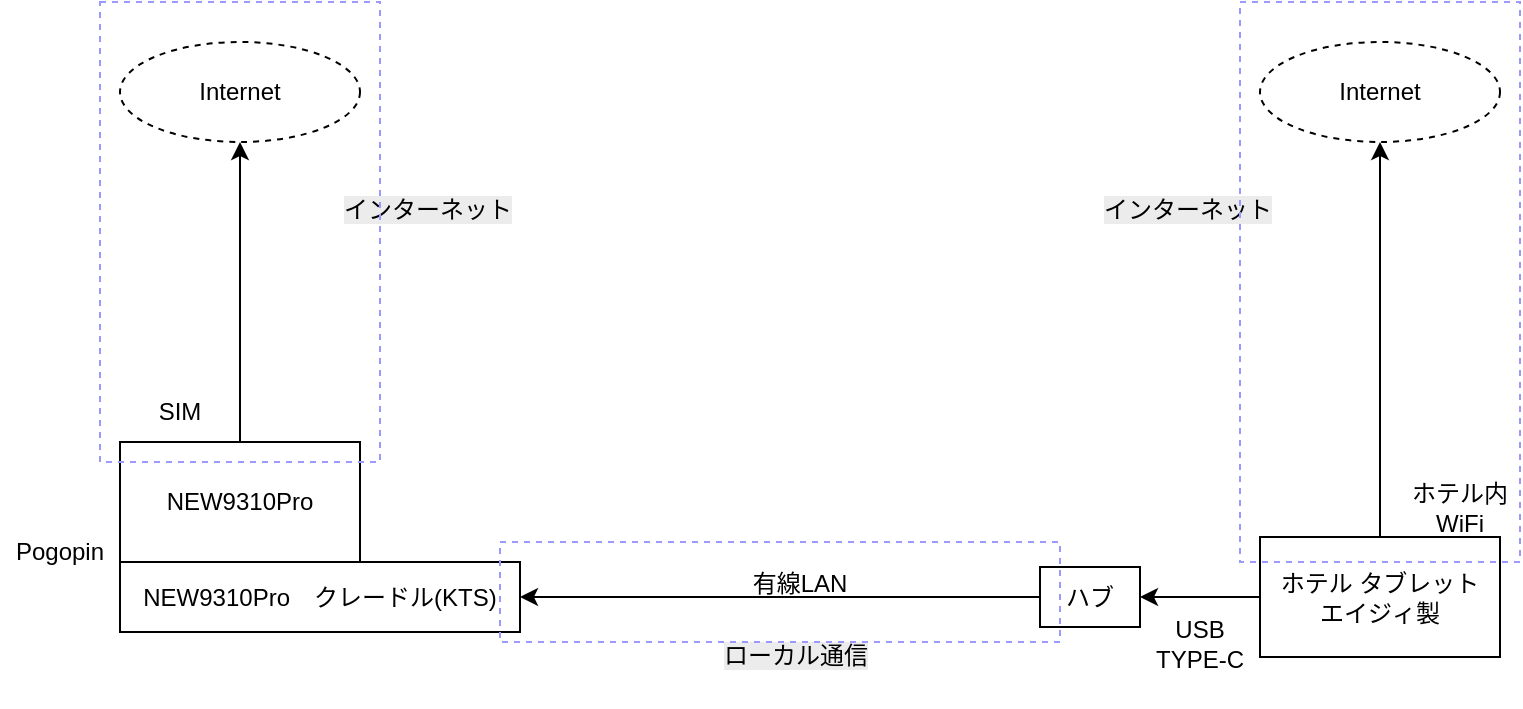 <mxfile version="28.0.6" pages="2">
  <diagram name="ページ1" id="usoBVQrJ3SZ9itmKvulK">
    <mxGraphModel dx="772" dy="501" grid="1" gridSize="10" guides="1" tooltips="1" connect="1" arrows="1" fold="1" page="1" pageScale="1" pageWidth="827" pageHeight="1169" math="0" shadow="0">
      <root>
        <mxCell id="0" />
        <mxCell id="1" parent="0" />
        <mxCell id="I9DHOWEZ_pwjW-9ya_TR-9" value="" style="edgeStyle=orthogonalEdgeStyle;rounded=0;orthogonalLoop=1;jettySize=auto;html=1;exitX=0.5;exitY=0;exitDx=0;exitDy=0;" edge="1" parent="1" source="1PvoCzYOQV1TV4NdYHf2-6" target="I9DHOWEZ_pwjW-9ya_TR-5">
          <mxGeometry relative="1" as="geometry">
            <mxPoint x="640" y="300" as="sourcePoint" />
          </mxGeometry>
        </mxCell>
        <mxCell id="1PvoCzYOQV1TV4NdYHf2-1" value="NEW9310Pro" style="rounded=0;whiteSpace=wrap;html=1;" parent="1" vertex="1">
          <mxGeometry x="100" y="280" width="120" height="60" as="geometry" />
        </mxCell>
        <mxCell id="1PvoCzYOQV1TV4NdYHf2-3" value="" style="endArrow=classic;html=1;rounded=0;entryX=0.5;entryY=1;entryDx=0;entryDy=0;" parent="1" source="1PvoCzYOQV1TV4NdYHf2-1" target="I9DHOWEZ_pwjW-9ya_TR-1" edge="1">
          <mxGeometry width="50" height="50" relative="1" as="geometry">
            <mxPoint x="630" y="390" as="sourcePoint" />
            <mxPoint x="266.76" y="149.22" as="targetPoint" />
          </mxGeometry>
        </mxCell>
        <mxCell id="1PvoCzYOQV1TV4NdYHf2-4" value="SIM" style="text;html=1;align=center;verticalAlign=middle;whiteSpace=wrap;rounded=0;" parent="1" vertex="1">
          <mxGeometry x="100" y="250" width="60" height="30" as="geometry" />
        </mxCell>
        <mxCell id="1PvoCzYOQV1TV4NdYHf2-6" value="ホテル タブレット&lt;div&gt;エイジィ製&lt;/div&gt;" style="rounded=0;whiteSpace=wrap;html=1;" parent="1" vertex="1">
          <mxGeometry x="670" y="327.5" width="120" height="60" as="geometry" />
        </mxCell>
        <mxCell id="1PvoCzYOQV1TV4NdYHf2-7" value="" style="endArrow=classic;html=1;rounded=0;exitX=0;exitY=0.5;exitDx=0;exitDy=0;entryX=1;entryY=0.5;entryDx=0;entryDy=0;" parent="1" source="00aySutuGdwYuoqrU7Ly-11" target="00aySutuGdwYuoqrU7Ly-4" edge="1">
          <mxGeometry width="50" height="50" relative="1" as="geometry">
            <mxPoint x="652" y="301" as="sourcePoint" />
            <mxPoint x="460" y="320" as="targetPoint" />
          </mxGeometry>
        </mxCell>
        <mxCell id="00aySutuGdwYuoqrU7Ly-2" value="有線LAN" style="text;html=1;align=center;verticalAlign=middle;whiteSpace=wrap;rounded=0;" parent="1" vertex="1">
          <mxGeometry x="410" y="336" width="60" height="30" as="geometry" />
        </mxCell>
        <mxCell id="00aySutuGdwYuoqrU7Ly-4" value="NEW9310Pro　クレードル(KTS)" style="rounded=0;whiteSpace=wrap;html=1;" parent="1" vertex="1">
          <mxGeometry x="100" y="340" width="200" height="35" as="geometry" />
        </mxCell>
        <mxCell id="00aySutuGdwYuoqrU7Ly-8" value="&lt;span style=&quot;color: rgb(0, 0, 0); font-family: Helvetica; font-size: 12px; font-style: normal; font-variant-ligatures: normal; font-variant-caps: normal; font-weight: 400; letter-spacing: normal; orphans: 2; text-align: center; text-indent: 0px; text-transform: none; widows: 2; word-spacing: 0px; -webkit-text-stroke-width: 0px; white-space: normal; background-color: rgb(236, 236, 236); text-decoration-thickness: initial; text-decoration-style: initial; text-decoration-color: initial; display: inline !important; float: none;&quot;&gt;ローカル通信&lt;/span&gt;" style="text;whiteSpace=wrap;html=1;" parent="1" vertex="1">
          <mxGeometry x="400" y="372.5" width="130" height="40" as="geometry" />
        </mxCell>
        <mxCell id="00aySutuGdwYuoqrU7Ly-11" value="ハブ" style="rounded=0;whiteSpace=wrap;html=1;" parent="1" vertex="1">
          <mxGeometry x="560" y="342.5" width="50" height="30" as="geometry" />
        </mxCell>
        <mxCell id="00aySutuGdwYuoqrU7Ly-13" value="" style="endArrow=classic;html=1;rounded=0;entryX=1;entryY=0.5;entryDx=0;entryDy=0;" parent="1" source="1PvoCzYOQV1TV4NdYHf2-6" target="00aySutuGdwYuoqrU7Ly-11" edge="1">
          <mxGeometry width="50" height="50" relative="1" as="geometry">
            <mxPoint x="710" y="380" as="sourcePoint" />
            <mxPoint x="760" y="330" as="targetPoint" />
          </mxGeometry>
        </mxCell>
        <mxCell id="00aySutuGdwYuoqrU7Ly-14" value="USB TYPE-C" style="text;html=1;align=center;verticalAlign=middle;whiteSpace=wrap;rounded=0;" parent="1" vertex="1">
          <mxGeometry x="610" y="366" width="60" height="30" as="geometry" />
        </mxCell>
        <mxCell id="I9DHOWEZ_pwjW-9ya_TR-1" value="Internet" style="ellipse;whiteSpace=wrap;html=1;dashed=1;" vertex="1" parent="1">
          <mxGeometry x="100" y="80" width="120" height="50" as="geometry" />
        </mxCell>
        <mxCell id="I9DHOWEZ_pwjW-9ya_TR-2" value="&lt;span style=&quot;color: rgb(0, 0, 0); font-family: Helvetica; font-size: 12px; font-style: normal; font-variant-ligatures: normal; font-variant-caps: normal; font-weight: 400; letter-spacing: normal; orphans: 2; text-align: center; text-indent: 0px; text-transform: none; widows: 2; word-spacing: 0px; -webkit-text-stroke-width: 0px; white-space: normal; background-color: rgb(236, 236, 236); text-decoration-thickness: initial; text-decoration-style: initial; text-decoration-color: initial; display: inline !important; float: none;&quot;&gt;インターネット&lt;/span&gt;" style="text;whiteSpace=wrap;html=1;" vertex="1" parent="1">
          <mxGeometry x="210" y="150" width="100" height="30" as="geometry" />
        </mxCell>
        <mxCell id="I9DHOWEZ_pwjW-9ya_TR-3" value="Pogopin" style="text;html=1;align=center;verticalAlign=middle;whiteSpace=wrap;rounded=0;" vertex="1" parent="1">
          <mxGeometry x="40" y="320" width="60" height="30" as="geometry" />
        </mxCell>
        <mxCell id="I9DHOWEZ_pwjW-9ya_TR-4" value="" style="rounded=0;whiteSpace=wrap;html=1;fillColor=none;strokeColor=#9999FF;dashed=1;" vertex="1" parent="1">
          <mxGeometry x="290" y="330" width="280" height="50" as="geometry" />
        </mxCell>
        <mxCell id="I9DHOWEZ_pwjW-9ya_TR-5" value="Internet" style="ellipse;whiteSpace=wrap;html=1;dashed=1;" vertex="1" parent="1">
          <mxGeometry x="670" y="80" width="120" height="50" as="geometry" />
        </mxCell>
        <mxCell id="I9DHOWEZ_pwjW-9ya_TR-7" value="&lt;span style=&quot;color: rgb(0, 0, 0); font-family: Helvetica; font-size: 12px; font-style: normal; font-variant-ligatures: normal; font-variant-caps: normal; font-weight: 400; letter-spacing: normal; orphans: 2; text-align: center; text-indent: 0px; text-transform: none; widows: 2; word-spacing: 0px; -webkit-text-stroke-width: 0px; white-space: normal; background-color: rgb(236, 236, 236); text-decoration-thickness: initial; text-decoration-style: initial; text-decoration-color: initial; display: inline !important; float: none;&quot;&gt;インターネット&lt;/span&gt;" style="text;whiteSpace=wrap;html=1;" vertex="1" parent="1">
          <mxGeometry x="590" y="150" width="100" height="30" as="geometry" />
        </mxCell>
        <mxCell id="1PvoCzYOQV1TV4NdYHf2-11" value="" style="rounded=0;whiteSpace=wrap;html=1;fillColor=none;strokeColor=#9999FF;dashed=1;" parent="1" vertex="1">
          <mxGeometry x="90" y="60" width="140" height="230" as="geometry" />
        </mxCell>
        <mxCell id="I9DHOWEZ_pwjW-9ya_TR-10" value="ホテル内WiFi" style="text;html=1;align=center;verticalAlign=middle;whiteSpace=wrap;rounded=0;" vertex="1" parent="1">
          <mxGeometry x="740" y="297.5" width="60" height="30" as="geometry" />
        </mxCell>
        <mxCell id="I9DHOWEZ_pwjW-9ya_TR-6" value="" style="rounded=0;whiteSpace=wrap;html=1;fillColor=none;strokeColor=#9999FF;dashed=1;" vertex="1" parent="1">
          <mxGeometry x="660" y="60" width="140" height="280" as="geometry" />
        </mxCell>
      </root>
    </mxGraphModel>
  </diagram>
  <diagram name="ページ1のコピー" id="8tok-Q7uGm82Ap2KNhbR">
    <mxGraphModel dx="679" dy="417" grid="1" gridSize="10" guides="1" tooltips="1" connect="1" arrows="1" fold="1" page="1" pageScale="1" pageWidth="827" pageHeight="1169" math="0" shadow="0">
      <root>
        <mxCell id="ylF_wWxAX6NsEWngpeC5-0" />
        <mxCell id="ylF_wWxAX6NsEWngpeC5-1" parent="ylF_wWxAX6NsEWngpeC5-0" />
        <mxCell id="ylF_wWxAX6NsEWngpeC5-10" value="" style="rounded=0;whiteSpace=wrap;html=1;fillColor=none;strokeColor=#9999FF;" vertex="1" parent="ylF_wWxAX6NsEWngpeC5-1">
          <mxGeometry x="370" y="280" width="260" height="100" as="geometry" />
        </mxCell>
        <mxCell id="ylF_wWxAX6NsEWngpeC5-2" value="NEW9310Pro" style="rounded=0;whiteSpace=wrap;html=1;" vertex="1" parent="ylF_wWxAX6NsEWngpeC5-1">
          <mxGeometry x="440" y="300" width="120" height="60" as="geometry" />
        </mxCell>
        <mxCell id="ylF_wWxAX6NsEWngpeC5-3" value="Internet" style="rounded=0;whiteSpace=wrap;html=1;" vertex="1" parent="ylF_wWxAX6NsEWngpeC5-1">
          <mxGeometry x="690" y="150" width="120" height="60" as="geometry" />
        </mxCell>
        <mxCell id="ylF_wWxAX6NsEWngpeC5-4" value="" style="endArrow=classic;html=1;rounded=0;entryX=0.473;entryY=0.987;entryDx=0;entryDy=0;entryPerimeter=0;" edge="1" parent="ylF_wWxAX6NsEWngpeC5-1" source="ylF_wWxAX6NsEWngpeC5-10" target="ylF_wWxAX6NsEWngpeC5-3">
          <mxGeometry width="50" height="50" relative="1" as="geometry">
            <mxPoint x="630" y="390" as="sourcePoint" />
            <mxPoint x="680" y="340" as="targetPoint" />
          </mxGeometry>
        </mxCell>
        <mxCell id="ylF_wWxAX6NsEWngpeC5-7" value="なんか Android&lt;div&gt;ホテルの&lt;/div&gt;" style="rounded=0;whiteSpace=wrap;html=1;" vertex="1" parent="ylF_wWxAX6NsEWngpeC5-1">
          <mxGeometry x="680" y="300" width="120" height="60" as="geometry" />
        </mxCell>
        <mxCell id="ylF_wWxAX6NsEWngpeC5-8" value="" style="endArrow=classic;html=1;rounded=0;entryX=1;entryY=0.5;entryDx=0;entryDy=0;exitX=0;exitY=0.5;exitDx=0;exitDy=0;" edge="1" parent="ylF_wWxAX6NsEWngpeC5-1" source="ylF_wWxAX6NsEWngpeC5-7" target="ylF_wWxAX6NsEWngpeC5-2">
          <mxGeometry width="50" height="50" relative="1" as="geometry">
            <mxPoint x="652" y="301" as="sourcePoint" />
            <mxPoint x="650" y="270" as="targetPoint" />
          </mxGeometry>
        </mxCell>
        <mxCell id="ylF_wWxAX6NsEWngpeC5-9" value="WI-FI テザリング" style="text;html=1;align=center;verticalAlign=middle;whiteSpace=wrap;rounded=0;" vertex="1" parent="ylF_wWxAX6NsEWngpeC5-1">
          <mxGeometry x="570" y="300" width="120" height="30" as="geometry" />
        </mxCell>
        <mxCell id="Ets35XQduKGy5X2ILWu4-0" value="WI-FI ルータ" style="text;html=1;align=center;verticalAlign=middle;whiteSpace=wrap;rounded=0;" vertex="1" parent="ylF_wWxAX6NsEWngpeC5-1">
          <mxGeometry x="670" y="230" width="100" height="30" as="geometry" />
        </mxCell>
      </root>
    </mxGraphModel>
  </diagram>
</mxfile>
